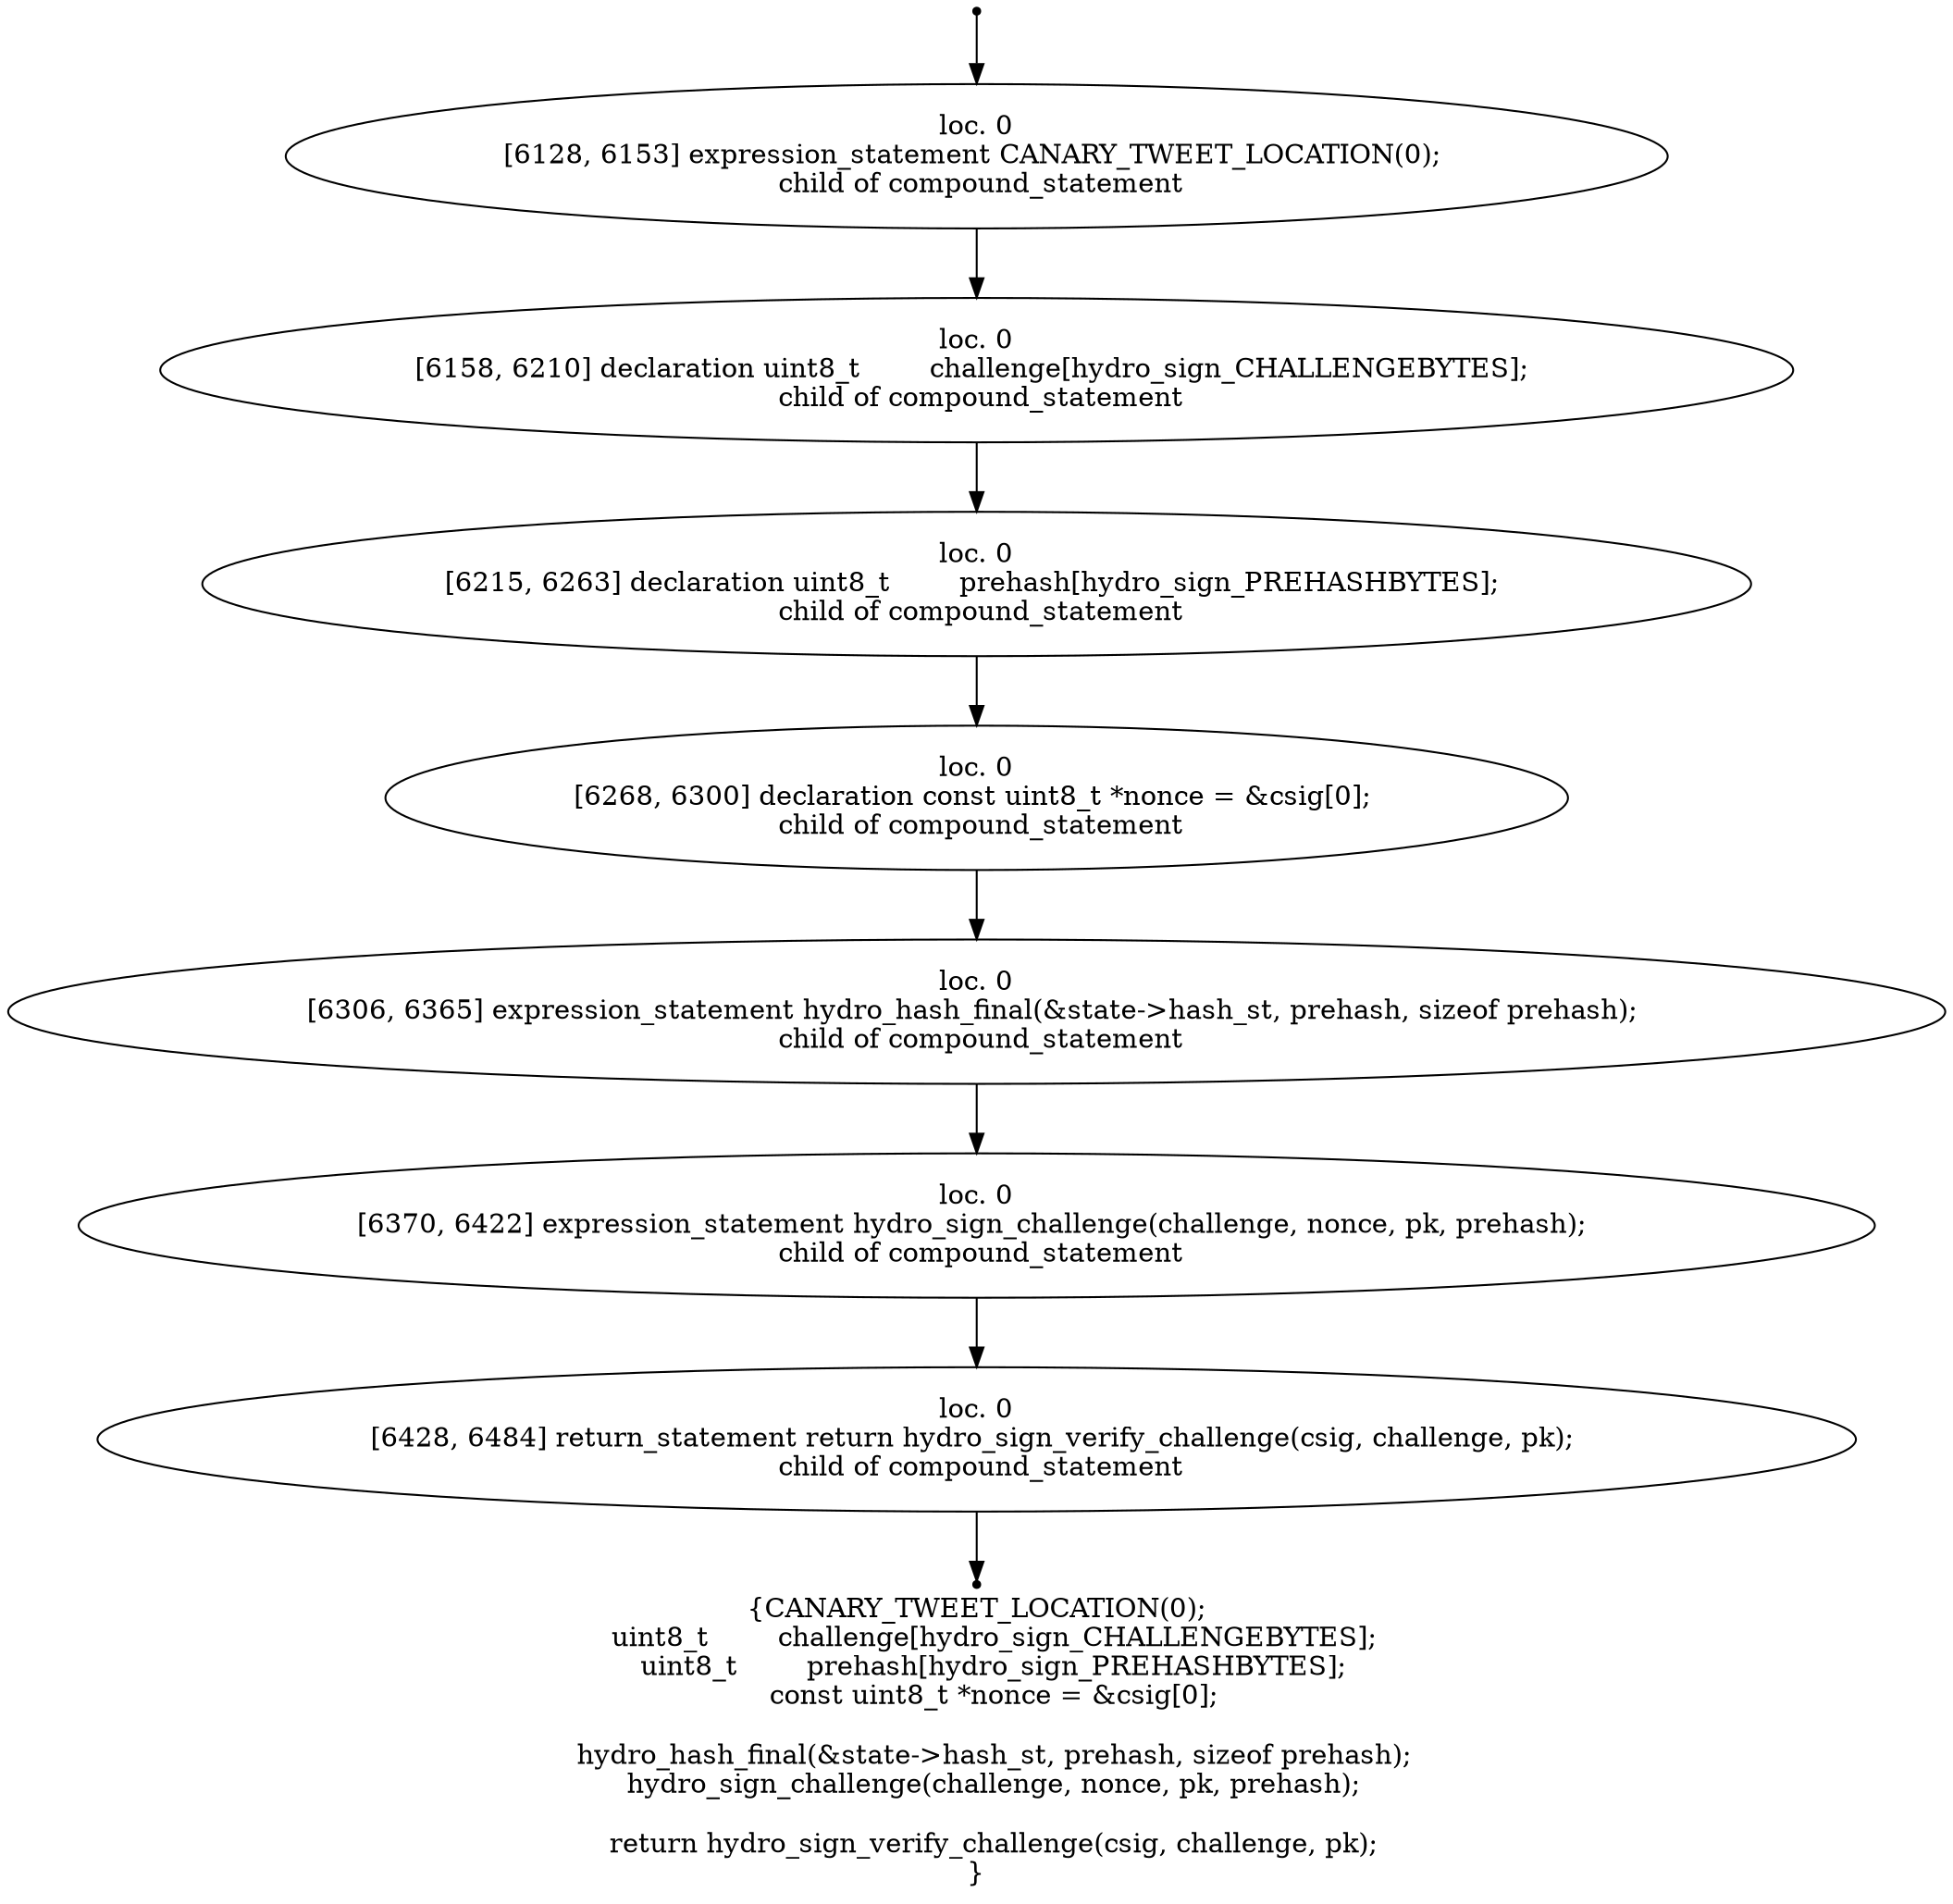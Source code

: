 digraph hydro_sign_final_verify_11 {
	initial [shape=point]
	initial -> "loc. 0
[6128, 6153] expression_statement CANARY_TWEET_LOCATION(0); 
 child of compound_statement"
	final [shape=point]
	"loc. 0
[6428, 6484] return_statement return hydro_sign_verify_challenge(csig, challenge, pk); 
 child of compound_statement" -> final
	"loc. 0
[6128, 6153] expression_statement CANARY_TWEET_LOCATION(0); 
 child of compound_statement"
	"loc. 0
[6128, 6153] expression_statement CANARY_TWEET_LOCATION(0); 
 child of compound_statement" -> "loc. 0
[6158, 6210] declaration uint8_t        challenge[hydro_sign_CHALLENGEBYTES]; 
 child of compound_statement"
	"loc. 0
[6158, 6210] declaration uint8_t        challenge[hydro_sign_CHALLENGEBYTES]; 
 child of compound_statement"
	"loc. 0
[6158, 6210] declaration uint8_t        challenge[hydro_sign_CHALLENGEBYTES]; 
 child of compound_statement" -> "loc. 0
[6215, 6263] declaration uint8_t        prehash[hydro_sign_PREHASHBYTES]; 
 child of compound_statement"
	"loc. 0
[6215, 6263] declaration uint8_t        prehash[hydro_sign_PREHASHBYTES]; 
 child of compound_statement"
	"loc. 0
[6215, 6263] declaration uint8_t        prehash[hydro_sign_PREHASHBYTES]; 
 child of compound_statement" -> "loc. 0
[6268, 6300] declaration const uint8_t *nonce = &csig[0]; 
 child of compound_statement"
	"loc. 0
[6268, 6300] declaration const uint8_t *nonce = &csig[0]; 
 child of compound_statement"
	"loc. 0
[6268, 6300] declaration const uint8_t *nonce = &csig[0]; 
 child of compound_statement" -> "loc. 0
[6306, 6365] expression_statement hydro_hash_final(&state->hash_st, prehash, sizeof prehash); 
 child of compound_statement"
	"loc. 0
[6306, 6365] expression_statement hydro_hash_final(&state->hash_st, prehash, sizeof prehash); 
 child of compound_statement"
	"loc. 0
[6306, 6365] expression_statement hydro_hash_final(&state->hash_st, prehash, sizeof prehash); 
 child of compound_statement" -> "loc. 0
[6370, 6422] expression_statement hydro_sign_challenge(challenge, nonce, pk, prehash); 
 child of compound_statement"
	"loc. 0
[6370, 6422] expression_statement hydro_sign_challenge(challenge, nonce, pk, prehash); 
 child of compound_statement"
	"loc. 0
[6370, 6422] expression_statement hydro_sign_challenge(challenge, nonce, pk, prehash); 
 child of compound_statement" -> "loc. 0
[6428, 6484] return_statement return hydro_sign_verify_challenge(csig, challenge, pk); 
 child of compound_statement"
	"loc. 0
[6428, 6484] return_statement return hydro_sign_verify_challenge(csig, challenge, pk); 
 child of compound_statement"
	label="{CANARY_TWEET_LOCATION(0);
    uint8_t        challenge[hydro_sign_CHALLENGEBYTES];
    uint8_t        prehash[hydro_sign_PREHASHBYTES];
    const uint8_t *nonce = &csig[0];

    hydro_hash_final(&state->hash_st, prehash, sizeof prehash);
    hydro_sign_challenge(challenge, nonce, pk, prehash);

    return hydro_sign_verify_challenge(csig, challenge, pk);
}"
}
